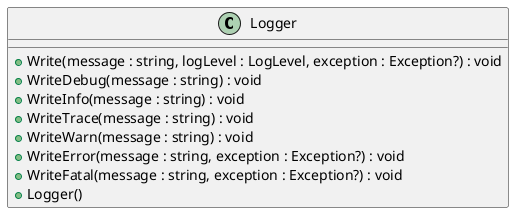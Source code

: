 @startuml Logger
class Logger  {
    + Write(message : string, logLevel : LogLevel, exception : Exception?) : void
    + WriteDebug(message : string) : void
    + WriteInfo(message : string) : void
    + WriteTrace(message : string) : void
    + WriteWarn(message : string) : void
    + WriteError(message : string, exception : Exception?) : void
    + WriteFatal(message : string, exception : Exception?) : void
    + Logger()
}
@enduml